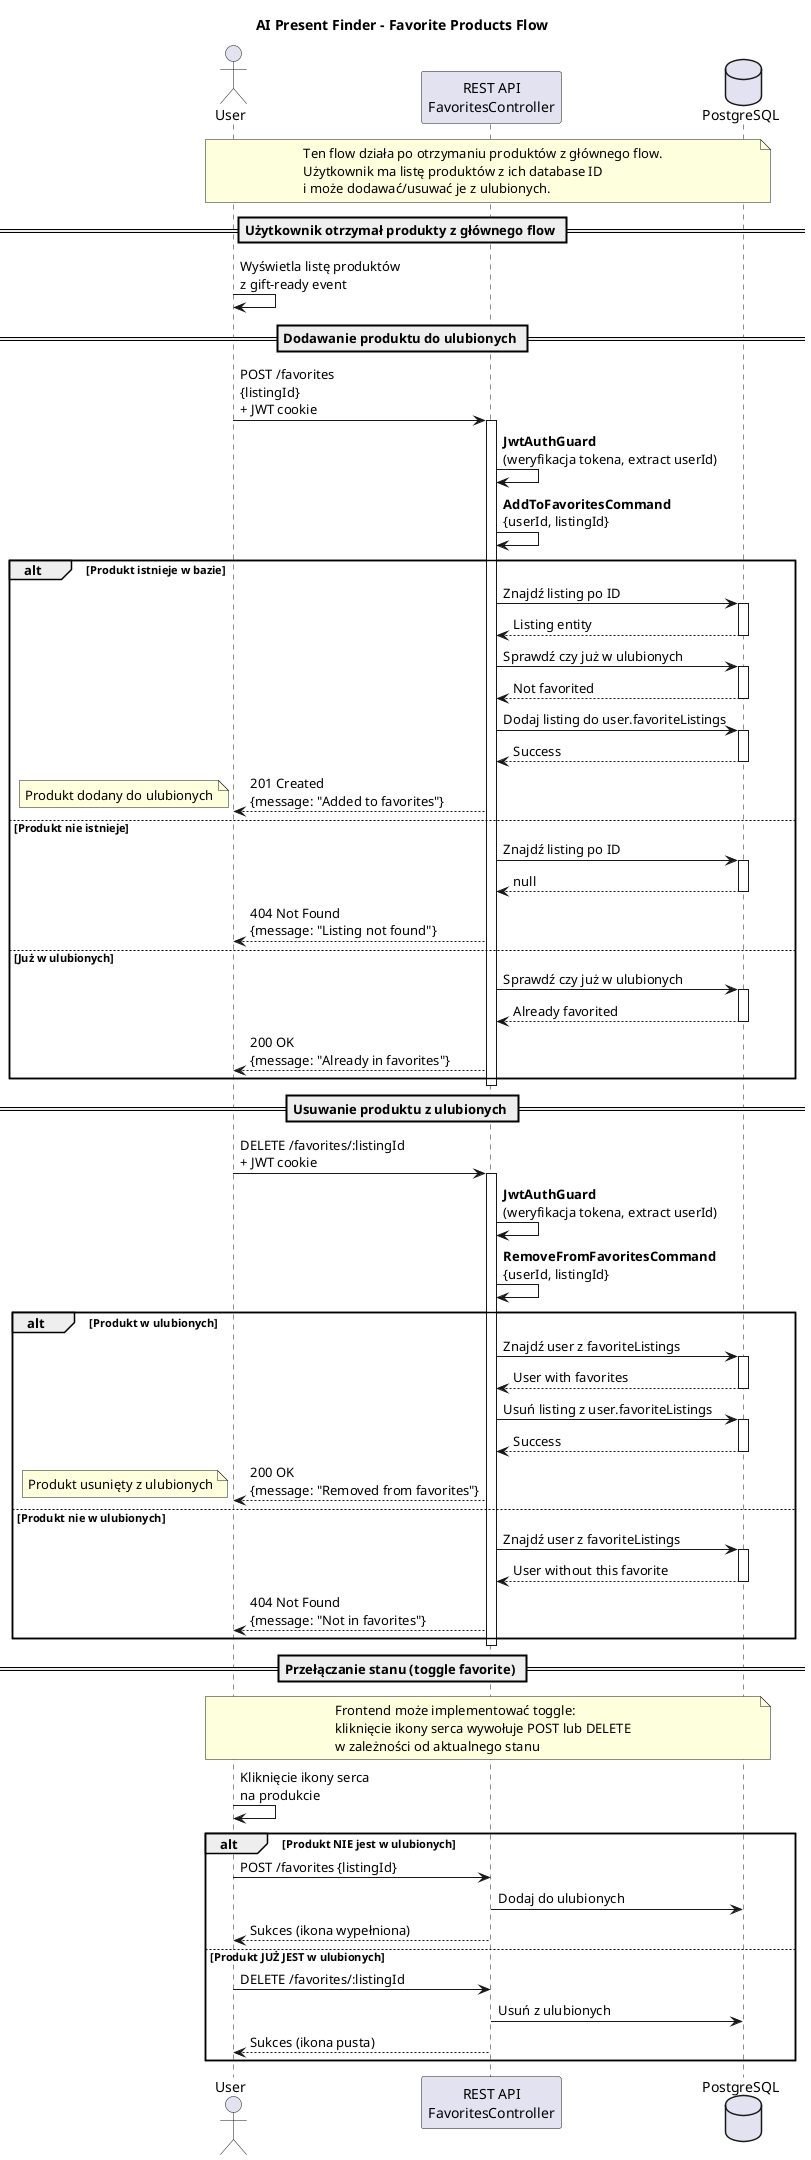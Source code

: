 @startuml favorite_flow
title AI Present Finder - Favorite Products Flow

actor User as U
participant "REST API\nFavoritesController" as REST
database "PostgreSQL" as DB

note over U, DB
  Ten flow działa po otrzymaniu produktów z głównego flow.
  Użytkownik ma listę produktów z ich database ID
  i może dodawać/usuwać je z ulubionych.
end note

== Użytkownik otrzymał produkty z głównego flow ==
U -> U: Wyświetla listę produktów\nz gift-ready event

== Dodawanie produktu do ulubionych ==
U -> REST: POST /favorites\n{listingId}\n+ JWT cookie
activate REST
REST -> REST: **JwtAuthGuard**\n(weryfikacja tokena, extract userId)
REST -> REST: **AddToFavoritesCommand**\n{userId, listingId}

alt Produkt istnieje w bazie
  REST -> DB: Znajdź listing po ID
  activate DB
  DB --> REST: Listing entity
  deactivate DB
  
  REST -> DB: Sprawdź czy już w ulubionych
  activate DB
  DB --> REST: Not favorited
  deactivate DB
  
  REST -> DB: Dodaj listing do user.favoriteListings
  activate DB
  DB --> REST: Success
  deactivate DB
  
  REST --> U: 201 Created\n{message: "Added to favorites"}
  note left: Produkt dodany do ulubionych
else Produkt nie istnieje
  REST -> DB: Znajdź listing po ID
  activate DB
  DB --> REST: null
  deactivate DB
  REST --> U: 404 Not Found\n{message: "Listing not found"}
else Już w ulubionych
  REST -> DB: Sprawdź czy już w ulubionych
  activate DB
  DB --> REST: Already favorited
  deactivate DB
  REST --> U: 200 OK\n{message: "Already in favorites"}
end
deactivate REST

== Usuwanie produktu z ulubionych ==
U -> REST: DELETE /favorites/:listingId\n+ JWT cookie
activate REST
REST -> REST: **JwtAuthGuard**\n(weryfikacja tokena, extract userId)
REST -> REST: **RemoveFromFavoritesCommand**\n{userId, listingId}

alt Produkt w ulubionych
  REST -> DB: Znajdź user z favoriteListings
  activate DB
  DB --> REST: User with favorites
  deactivate DB
  
  REST -> DB: Usuń listing z user.favoriteListings
  activate DB
  DB --> REST: Success
  deactivate DB
  
  REST --> U: 200 OK\n{message: "Removed from favorites"}
  note left: Produkt usunięty z ulubionych
else Produkt nie w ulubionych
  REST -> DB: Znajdź user z favoriteListings
  activate DB
  DB --> REST: User without this favorite
  deactivate DB
  REST --> U: 404 Not Found\n{message: "Not in favorites"}
end
deactivate REST

== Przełączanie stanu (toggle favorite) ==
note over U, DB
  Frontend może implementować toggle:
  kliknięcie ikony serca wywołuje POST lub DELETE
  w zależności od aktualnego stanu
end note

U -> U: Kliknięcie ikony serca\nna produkcie
alt Produkt NIE jest w ulubionych
  U -> REST: POST /favorites {listingId}
  REST -> DB: Dodaj do ulubionych
  REST --> U: Sukces (ikona wypełniona)
else Produkt JUŻ JEST w ulubionych
  U -> REST: DELETE /favorites/:listingId
  REST -> DB: Usuń z ulubionych
  REST --> U: Sukces (ikona pusta)
end

@enduml
